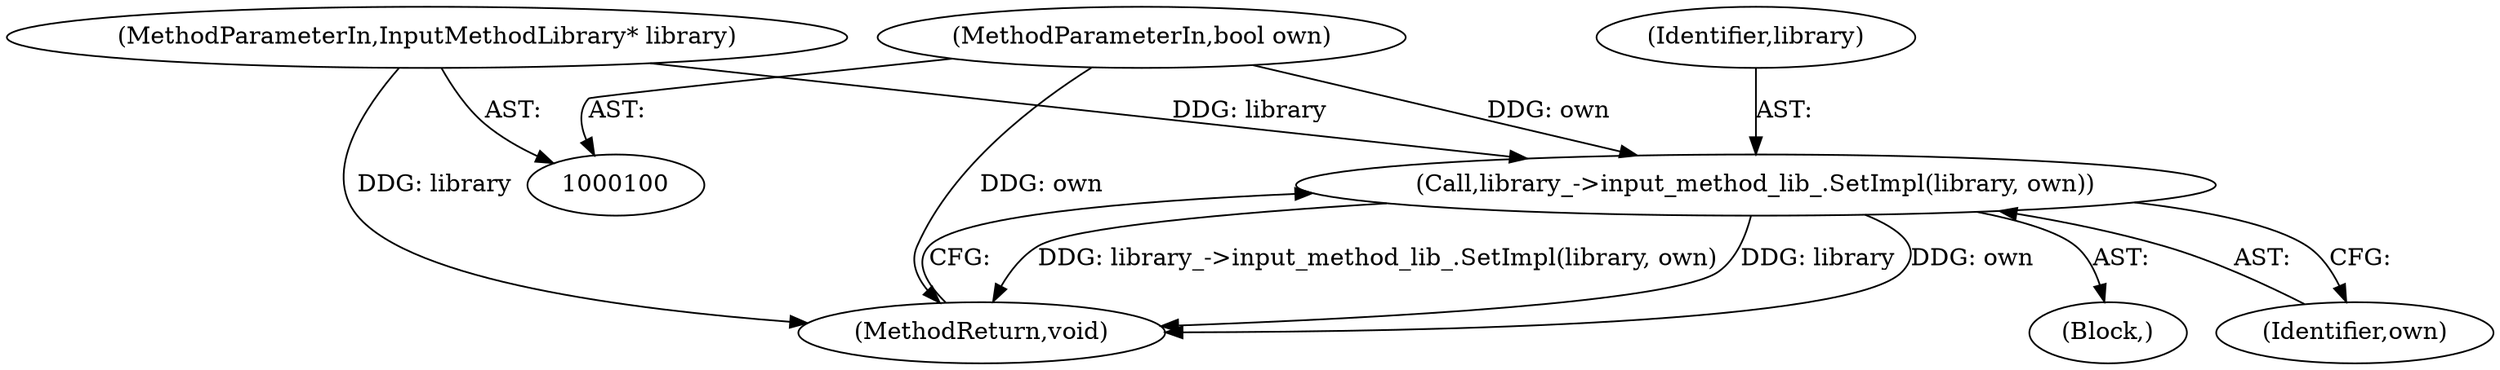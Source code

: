 digraph "1_Chrome_b3ae5db129f88dae153880e84bdabea8ce2ca89b_17@pointer" {
"1000104" [label="(Call,library_->input_method_lib_.SetImpl(library, own))"];
"1000101" [label="(MethodParameterIn,InputMethodLibrary* library)"];
"1000102" [label="(MethodParameterIn,bool own)"];
"1000106" [label="(Identifier,own)"];
"1000105" [label="(Identifier,library)"];
"1000101" [label="(MethodParameterIn,InputMethodLibrary* library)"];
"1000104" [label="(Call,library_->input_method_lib_.SetImpl(library, own))"];
"1000107" [label="(MethodReturn,void)"];
"1000103" [label="(Block,)"];
"1000102" [label="(MethodParameterIn,bool own)"];
"1000104" -> "1000103"  [label="AST: "];
"1000104" -> "1000106"  [label="CFG: "];
"1000105" -> "1000104"  [label="AST: "];
"1000106" -> "1000104"  [label="AST: "];
"1000107" -> "1000104"  [label="CFG: "];
"1000104" -> "1000107"  [label="DDG: library_->input_method_lib_.SetImpl(library, own)"];
"1000104" -> "1000107"  [label="DDG: library"];
"1000104" -> "1000107"  [label="DDG: own"];
"1000101" -> "1000104"  [label="DDG: library"];
"1000102" -> "1000104"  [label="DDG: own"];
"1000101" -> "1000100"  [label="AST: "];
"1000101" -> "1000107"  [label="DDG: library"];
"1000102" -> "1000100"  [label="AST: "];
"1000102" -> "1000107"  [label="DDG: own"];
}
